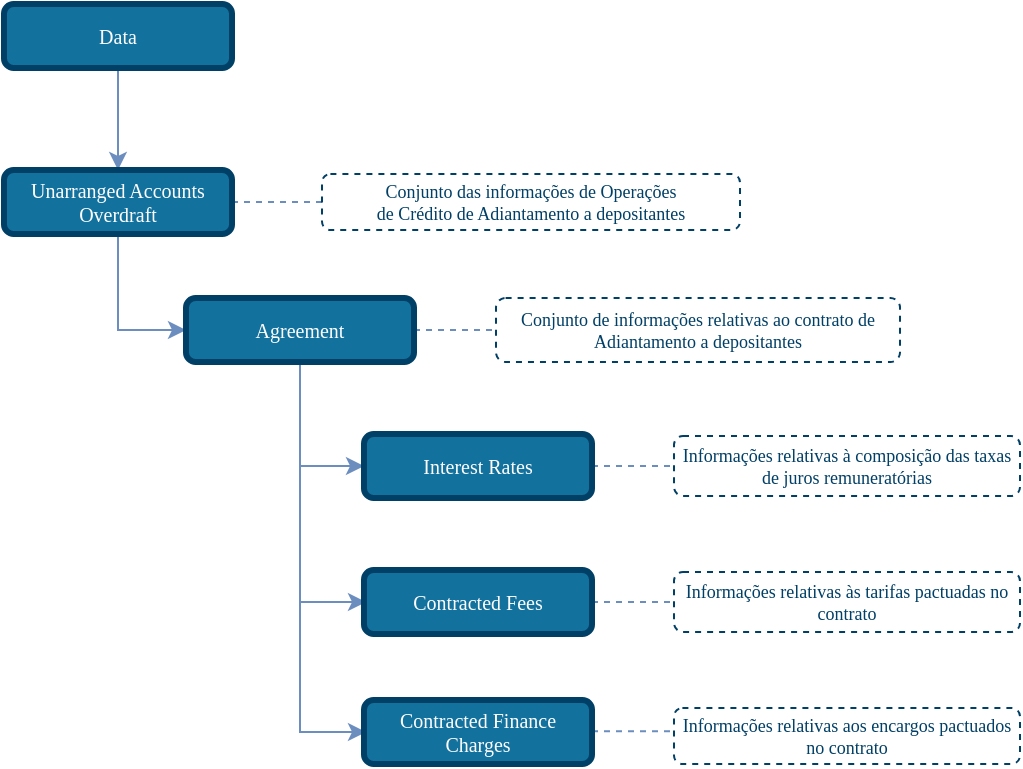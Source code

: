 <mxfile version="14.4.3" type="device"><diagram id="pwx9f-JPc5i2mSrcDJkJ" name="UnarrangedAccountsOverdraft_Agreement"><mxGraphModel dx="962" dy="462" grid="1" gridSize="10" guides="1" tooltips="1" connect="1" arrows="1" fold="1" page="1" pageScale="1" pageWidth="827" pageHeight="1169" math="0" shadow="0"><root><mxCell id="0"/><mxCell id="1" parent="0"/><mxCell id="7SM82Xgn0hcUYBG6hJO3-5" style="edgeStyle=none;rounded=1;orthogonalLoop=1;jettySize=auto;html=1;entryX=0;entryY=0.5;entryDx=0;entryDy=0;dashed=1;endArrow=none;endFill=0;endSize=6;strokeColor=#6C8EBF;exitX=1;exitY=0.5;exitDx=0;exitDy=0;" parent="1" source="s8GSPq7UgO-F03P1_zAw-1" target="7SM82Xgn0hcUYBG6hJO3-3" edge="1"><mxGeometry relative="1" as="geometry"><mxPoint x="302" y="277.0" as="sourcePoint"/><mxPoint x="483" y="180" as="targetPoint"/></mxGeometry></mxCell><mxCell id="CP8brj2QoUajFCljk4hs-6" style="edgeStyle=orthogonalEdgeStyle;rounded=0;orthogonalLoop=1;jettySize=auto;html=1;entryX=0.5;entryY=0;entryDx=0;entryDy=0;endSize=6;fillColor=#dae8fc;strokeColor=#6c8ebf;comic=0;shadow=0;backgroundOutline=0;snapToPoint=0;fixDash=0;endArrow=classic;endFill=1;exitX=0.5;exitY=1;exitDx=0;exitDy=0;" parent="1" source="3PWHhMvqnkYnXc9wFaOa-1" target="CP8brj2QoUajFCljk4hs-3" edge="1"><mxGeometry relative="1" as="geometry"><mxPoint x="-43" y="11" as="sourcePoint"/><mxPoint x="-43" y="43" as="targetPoint"/></mxGeometry></mxCell><mxCell id="s8GSPq7UgO-F03P1_zAw-9" style="edgeStyle=orthogonalEdgeStyle;rounded=0;orthogonalLoop=1;jettySize=auto;html=1;exitX=0.5;exitY=1;exitDx=0;exitDy=0;entryX=0;entryY=0.5;entryDx=0;entryDy=0;strokeColor=#6C8EBF;endArrow=classic;endFill=1;" parent="1" source="CP8brj2QoUajFCljk4hs-3" target="s8GSPq7UgO-F03P1_zAw-1" edge="1"><mxGeometry relative="1" as="geometry"/></mxCell><mxCell id="s8GSPq7UgO-F03P1_zAw-17" style="edgeStyle=none;rounded=1;orthogonalLoop=1;jettySize=auto;html=1;exitX=1;exitY=0.5;exitDx=0;exitDy=0;entryX=0;entryY=0.5;entryDx=0;entryDy=0;dashed=1;endArrow=none;endFill=0;endSize=6;strokeColor=#6C8EBF;" parent="1" source="CP8brj2QoUajFCljk4hs-3" target="CP8brj2QoUajFCljk4hs-20" edge="1"><mxGeometry relative="1" as="geometry"><mxPoint x="216" y="135" as="targetPoint"/></mxGeometry></mxCell><mxCell id="CP8brj2QoUajFCljk4hs-3" value="Unarranged Accounts Overdraft" style="rounded=1;whiteSpace=wrap;html=1;comic=0;shadow=0;backgroundOutline=0;snapToPoint=0;fixDash=0;strokeWidth=3;fontFamily=Verdana;fontStyle=0;labelBackgroundColor=none;labelBorderColor=none;fontSize=10;fillColor=#13719E;strokeColor=#003F66;fontColor=#ffffff;" parent="1" vertex="1"><mxGeometry x="82" y="165" width="114" height="32" as="geometry"/></mxCell><mxCell id="CP8brj2QoUajFCljk4hs-20" value="&lt;font style=&quot;font-size: 9px&quot;&gt;Conjunto das informações de Operações &lt;br&gt;de Crédito de Adiantamento a depositantes&lt;/font&gt;" style="rounded=1;whiteSpace=wrap;html=1;shadow=0;comic=0;strokeColor=#003F66;strokeWidth=1;fillColor=#ffffff;fontFamily=Verdana;fontSize=9;fontColor=#003F66;dashed=1;spacingLeft=5;spacing=0;spacingRight=5;spacingBottom=5;spacingTop=5;align=center;verticalAlign=middle;gradientColor=#ffffff;" parent="1" vertex="1"><mxGeometry x="241" y="167" width="209" height="28" as="geometry"/></mxCell><mxCell id="7SM82Xgn0hcUYBG6hJO3-3" value="&lt;font style=&quot;font-size: 9px&quot;&gt;Conjunto de informações relativas ao contrato de Adiantamento a depositantes&lt;/font&gt;" style="rounded=1;whiteSpace=wrap;html=1;shadow=0;comic=0;strokeColor=#003F66;strokeWidth=1;fillColor=#ffffff;fontFamily=Verdana;fontSize=9;fontColor=#003F66;dashed=1;spacingLeft=5;spacing=0;spacingRight=5;spacingBottom=5;spacingTop=5;align=center;verticalAlign=middle;gradientColor=#ffffff;" parent="1" vertex="1"><mxGeometry x="328" y="229" width="202" height="32" as="geometry"/></mxCell><mxCell id="m7QnHi-RZr34GQDkbDEl-1" style="edgeStyle=none;rounded=1;orthogonalLoop=1;jettySize=auto;html=1;entryX=0;entryY=0.5;entryDx=0;entryDy=0;dashed=1;endArrow=none;endFill=0;endSize=6;strokeColor=#6C8EBF;exitX=1;exitY=0.5;exitDx=0;exitDy=0;" parent="1" source="m7QnHi-RZr34GQDkbDEl-2" target="m7QnHi-RZr34GQDkbDEl-3" edge="1"><mxGeometry relative="1" as="geometry"><mxPoint x="391" y="336.0" as="sourcePoint"/><mxPoint x="572" y="239" as="targetPoint"/></mxGeometry></mxCell><mxCell id="m7QnHi-RZr34GQDkbDEl-3" value="&lt;font style=&quot;font-size: 9px&quot;&gt;Informações relativas à composição das taxas de juros remuneratórias&lt;/font&gt;" style="rounded=1;whiteSpace=wrap;html=1;shadow=0;comic=0;strokeColor=#003F66;strokeWidth=1;fillColor=#ffffff;fontFamily=Verdana;fontSize=9;fontColor=#003F66;dashed=1;spacingLeft=5;spacing=0;spacingRight=5;spacingBottom=5;spacingTop=5;align=center;verticalAlign=middle;gradientColor=#ffffff;" parent="1" vertex="1"><mxGeometry x="417" y="298" width="173" height="30" as="geometry"/></mxCell><mxCell id="m7QnHi-RZr34GQDkbDEl-5" style="edgeStyle=orthogonalEdgeStyle;rounded=0;orthogonalLoop=1;jettySize=auto;html=1;exitX=0.5;exitY=1;exitDx=0;exitDy=0;entryX=0;entryY=0.5;entryDx=0;entryDy=0;strokeColor=#6C8EBF;endArrow=classic;endFill=1;" parent="1" source="s8GSPq7UgO-F03P1_zAw-1" target="m7QnHi-RZr34GQDkbDEl-2" edge="1"><mxGeometry relative="1" as="geometry"><mxPoint x="144" y="207" as="sourcePoint"/><mxPoint x="183" y="255" as="targetPoint"/></mxGeometry></mxCell><mxCell id="3PWHhMvqnkYnXc9wFaOa-1" value="Data" style="rounded=1;whiteSpace=wrap;html=1;comic=0;shadow=0;backgroundOutline=0;snapToPoint=0;fixDash=0;strokeWidth=3;fontFamily=Verdana;fontStyle=0;labelBackgroundColor=none;labelBorderColor=none;fontSize=10;fillColor=#13719E;strokeColor=#003F66;fontColor=#ffffff;" parent="1" vertex="1"><mxGeometry x="82" y="82" width="114" height="32" as="geometry"/></mxCell><mxCell id="s8GSPq7UgO-F03P1_zAw-1" value="Agreement" style="rounded=1;whiteSpace=wrap;html=1;comic=0;shadow=0;backgroundOutline=0;snapToPoint=0;fixDash=0;strokeWidth=3;fontFamily=Verdana;fontStyle=0;labelBackgroundColor=none;labelBorderColor=none;fontSize=10;fillColor=#13719E;strokeColor=#003F66;fontColor=#ffffff;" parent="1" vertex="1"><mxGeometry x="173" y="229" width="114" height="32" as="geometry"/></mxCell><mxCell id="m7QnHi-RZr34GQDkbDEl-2" value="Interest Rates" style="rounded=1;whiteSpace=wrap;html=1;comic=0;shadow=0;backgroundOutline=0;snapToPoint=0;fixDash=0;strokeWidth=3;fontFamily=Verdana;fontStyle=0;labelBackgroundColor=none;labelBorderColor=none;fontSize=10;fillColor=#13719E;strokeColor=#003F66;fontColor=#ffffff;" parent="1" vertex="1"><mxGeometry x="262" y="297" width="114" height="32" as="geometry"/></mxCell><mxCell id="7Ib_FCBmpQavFs1MaBc0-1" style="edgeStyle=none;rounded=1;orthogonalLoop=1;jettySize=auto;html=1;entryX=0;entryY=0.5;entryDx=0;entryDy=0;dashed=1;endArrow=none;endFill=0;endSize=6;strokeColor=#6C8EBF;exitX=1;exitY=0.5;exitDx=0;exitDy=0;" parent="1" source="7Ib_FCBmpQavFs1MaBc0-4" target="7Ib_FCBmpQavFs1MaBc0-2" edge="1"><mxGeometry relative="1" as="geometry"><mxPoint x="391" y="402.0" as="sourcePoint"/><mxPoint x="572" y="305" as="targetPoint"/></mxGeometry></mxCell><mxCell id="7Ib_FCBmpQavFs1MaBc0-2" value="&lt;font style=&quot;font-size: 9px&quot;&gt;Informações relativas às tarifas pactuadas no contrato&lt;/font&gt;" style="rounded=1;whiteSpace=wrap;html=1;shadow=0;comic=0;strokeColor=#003F66;strokeWidth=1;fillColor=#ffffff;fontFamily=Verdana;fontSize=9;fontColor=#003F66;dashed=1;spacingLeft=5;spacing=0;spacingRight=5;spacingBottom=5;spacingTop=5;align=center;verticalAlign=middle;gradientColor=#ffffff;" parent="1" vertex="1"><mxGeometry x="417" y="366" width="173" height="30" as="geometry"/></mxCell><mxCell id="7Ib_FCBmpQavFs1MaBc0-6" value="&lt;font style=&quot;font-size: 9px&quot;&gt;Informações relativas aos encargos pactuados no contrato&lt;/font&gt;" style="rounded=1;whiteSpace=wrap;html=1;shadow=0;comic=0;strokeColor=#003F66;strokeWidth=1;fillColor=#ffffff;fontFamily=Verdana;fontSize=9;fontColor=#003F66;dashed=1;spacingLeft=5;spacing=0;spacingRight=5;spacingBottom=5;spacingTop=5;align=center;verticalAlign=middle;gradientColor=#ffffff;" parent="1" vertex="1"><mxGeometry x="417" y="434" width="173" height="28" as="geometry"/></mxCell><mxCell id="7Ib_FCBmpQavFs1MaBc0-7" style="edgeStyle=none;rounded=1;orthogonalLoop=1;jettySize=auto;html=1;entryX=0;entryY=0.5;entryDx=0;entryDy=0;dashed=1;endArrow=none;endFill=0;endSize=6;strokeColor=#6C8EBF;exitX=1;exitY=0.5;exitDx=0;exitDy=0;" parent="1" edge="1"><mxGeometry relative="1" as="geometry"><mxPoint x="376" y="445.67" as="sourcePoint"/><mxPoint x="417" y="445.67" as="targetPoint"/></mxGeometry></mxCell><mxCell id="7Ib_FCBmpQavFs1MaBc0-8" style="edgeStyle=orthogonalEdgeStyle;rounded=0;orthogonalLoop=1;jettySize=auto;html=1;entryX=0;entryY=0.5;entryDx=0;entryDy=0;strokeColor=#6C8EBF;endArrow=classic;endFill=1;" parent="1" edge="1"><mxGeometry relative="1" as="geometry"><mxPoint x="230" y="272" as="sourcePoint"/><mxPoint x="263" y="381" as="targetPoint"/><Array as="points"><mxPoint x="230" y="381"/></Array></mxGeometry></mxCell><mxCell id="7Ib_FCBmpQavFs1MaBc0-4" value="Contracted Fees" style="rounded=1;whiteSpace=wrap;html=1;comic=0;shadow=0;backgroundOutline=0;snapToPoint=0;fixDash=0;strokeWidth=3;fontFamily=Verdana;fontStyle=0;labelBackgroundColor=none;labelBorderColor=none;fontSize=10;fillColor=#13719E;strokeColor=#003F66;fontColor=#ffffff;" parent="1" vertex="1"><mxGeometry x="262" y="365" width="114" height="32" as="geometry"/></mxCell><mxCell id="7Ib_FCBmpQavFs1MaBc0-9" style="edgeStyle=orthogonalEdgeStyle;rounded=0;orthogonalLoop=1;jettySize=auto;html=1;entryX=0;entryY=0.5;entryDx=0;entryDy=0;strokeColor=#6C8EBF;endArrow=classic;endFill=1;" parent="1" edge="1"><mxGeometry relative="1" as="geometry"><mxPoint x="230" y="337" as="sourcePoint"/><mxPoint x="263" y="446" as="targetPoint"/><Array as="points"><mxPoint x="230" y="446"/></Array></mxGeometry></mxCell><mxCell id="7Ib_FCBmpQavFs1MaBc0-5" value="Contracted Finance Charges" style="rounded=1;whiteSpace=wrap;html=1;comic=0;shadow=0;backgroundOutline=0;snapToPoint=0;fixDash=0;strokeWidth=3;fontFamily=Verdana;fontStyle=0;labelBackgroundColor=none;labelBorderColor=none;fontSize=10;fillColor=#13719E;strokeColor=#003F66;fontColor=#ffffff;" parent="1" vertex="1"><mxGeometry x="262" y="430" width="114" height="32" as="geometry"/></mxCell></root></mxGraphModel></diagram></mxfile>